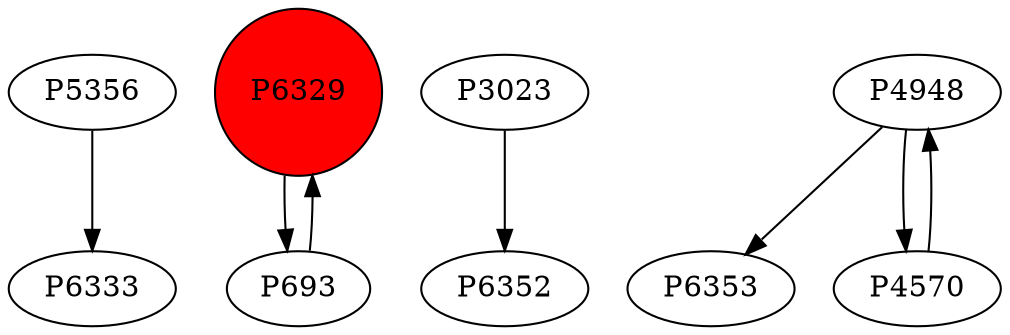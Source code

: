 digraph {
	P5356 -> P6333
	P6329 -> P693
	P3023 -> P6352
	P4948 -> P6353
	P4948 -> P4570
	P693 -> P6329
	P4570 -> P4948
	P6329 [shape=circle]
	P6329 [style=filled]
	P6329 [fillcolor=red]
}